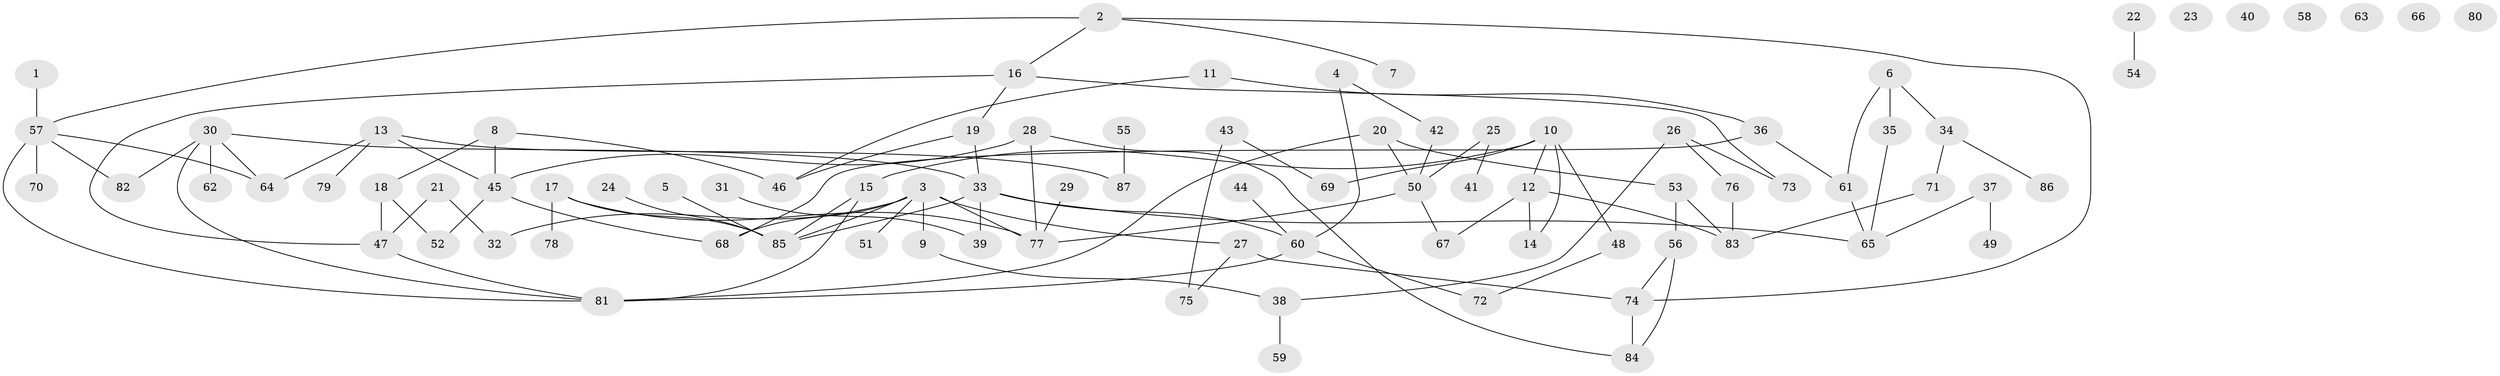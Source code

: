 // coarse degree distribution, {8: 0.05, 10: 0.05, 9: 0.05, 3: 0.15, 2: 0.4, 5: 0.1, 4: 0.1, 7: 0.05, 1: 0.05}
// Generated by graph-tools (version 1.1) at 2025/48/03/04/25 22:48:16]
// undirected, 87 vertices, 109 edges
graph export_dot {
  node [color=gray90,style=filled];
  1;
  2;
  3;
  4;
  5;
  6;
  7;
  8;
  9;
  10;
  11;
  12;
  13;
  14;
  15;
  16;
  17;
  18;
  19;
  20;
  21;
  22;
  23;
  24;
  25;
  26;
  27;
  28;
  29;
  30;
  31;
  32;
  33;
  34;
  35;
  36;
  37;
  38;
  39;
  40;
  41;
  42;
  43;
  44;
  45;
  46;
  47;
  48;
  49;
  50;
  51;
  52;
  53;
  54;
  55;
  56;
  57;
  58;
  59;
  60;
  61;
  62;
  63;
  64;
  65;
  66;
  67;
  68;
  69;
  70;
  71;
  72;
  73;
  74;
  75;
  76;
  77;
  78;
  79;
  80;
  81;
  82;
  83;
  84;
  85;
  86;
  87;
  1 -- 57;
  2 -- 7;
  2 -- 16;
  2 -- 57;
  2 -- 74;
  3 -- 9;
  3 -- 27;
  3 -- 32;
  3 -- 51;
  3 -- 68;
  3 -- 77;
  3 -- 85;
  4 -- 42;
  4 -- 60;
  5 -- 85;
  6 -- 34;
  6 -- 35;
  6 -- 61;
  8 -- 18;
  8 -- 45;
  8 -- 46;
  9 -- 38;
  10 -- 12;
  10 -- 14;
  10 -- 15;
  10 -- 48;
  10 -- 69;
  11 -- 36;
  11 -- 46;
  12 -- 14;
  12 -- 67;
  12 -- 83;
  13 -- 45;
  13 -- 64;
  13 -- 79;
  13 -- 87;
  15 -- 81;
  15 -- 85;
  16 -- 19;
  16 -- 47;
  16 -- 73;
  17 -- 77;
  17 -- 78;
  17 -- 85;
  18 -- 47;
  18 -- 52;
  19 -- 33;
  19 -- 46;
  20 -- 50;
  20 -- 53;
  20 -- 81;
  21 -- 32;
  21 -- 47;
  22 -- 54;
  24 -- 85;
  25 -- 41;
  25 -- 50;
  26 -- 38;
  26 -- 73;
  26 -- 76;
  27 -- 74;
  27 -- 75;
  28 -- 45;
  28 -- 77;
  28 -- 84;
  29 -- 77;
  30 -- 33;
  30 -- 62;
  30 -- 64;
  30 -- 81;
  30 -- 82;
  31 -- 39;
  33 -- 39;
  33 -- 60;
  33 -- 65;
  33 -- 85;
  34 -- 71;
  34 -- 86;
  35 -- 65;
  36 -- 61;
  36 -- 68;
  37 -- 49;
  37 -- 65;
  38 -- 59;
  42 -- 50;
  43 -- 69;
  43 -- 75;
  44 -- 60;
  45 -- 52;
  45 -- 68;
  47 -- 81;
  48 -- 72;
  50 -- 67;
  50 -- 77;
  53 -- 56;
  53 -- 83;
  55 -- 87;
  56 -- 74;
  56 -- 84;
  57 -- 64;
  57 -- 70;
  57 -- 81;
  57 -- 82;
  60 -- 72;
  60 -- 81;
  61 -- 65;
  71 -- 83;
  74 -- 84;
  76 -- 83;
}
